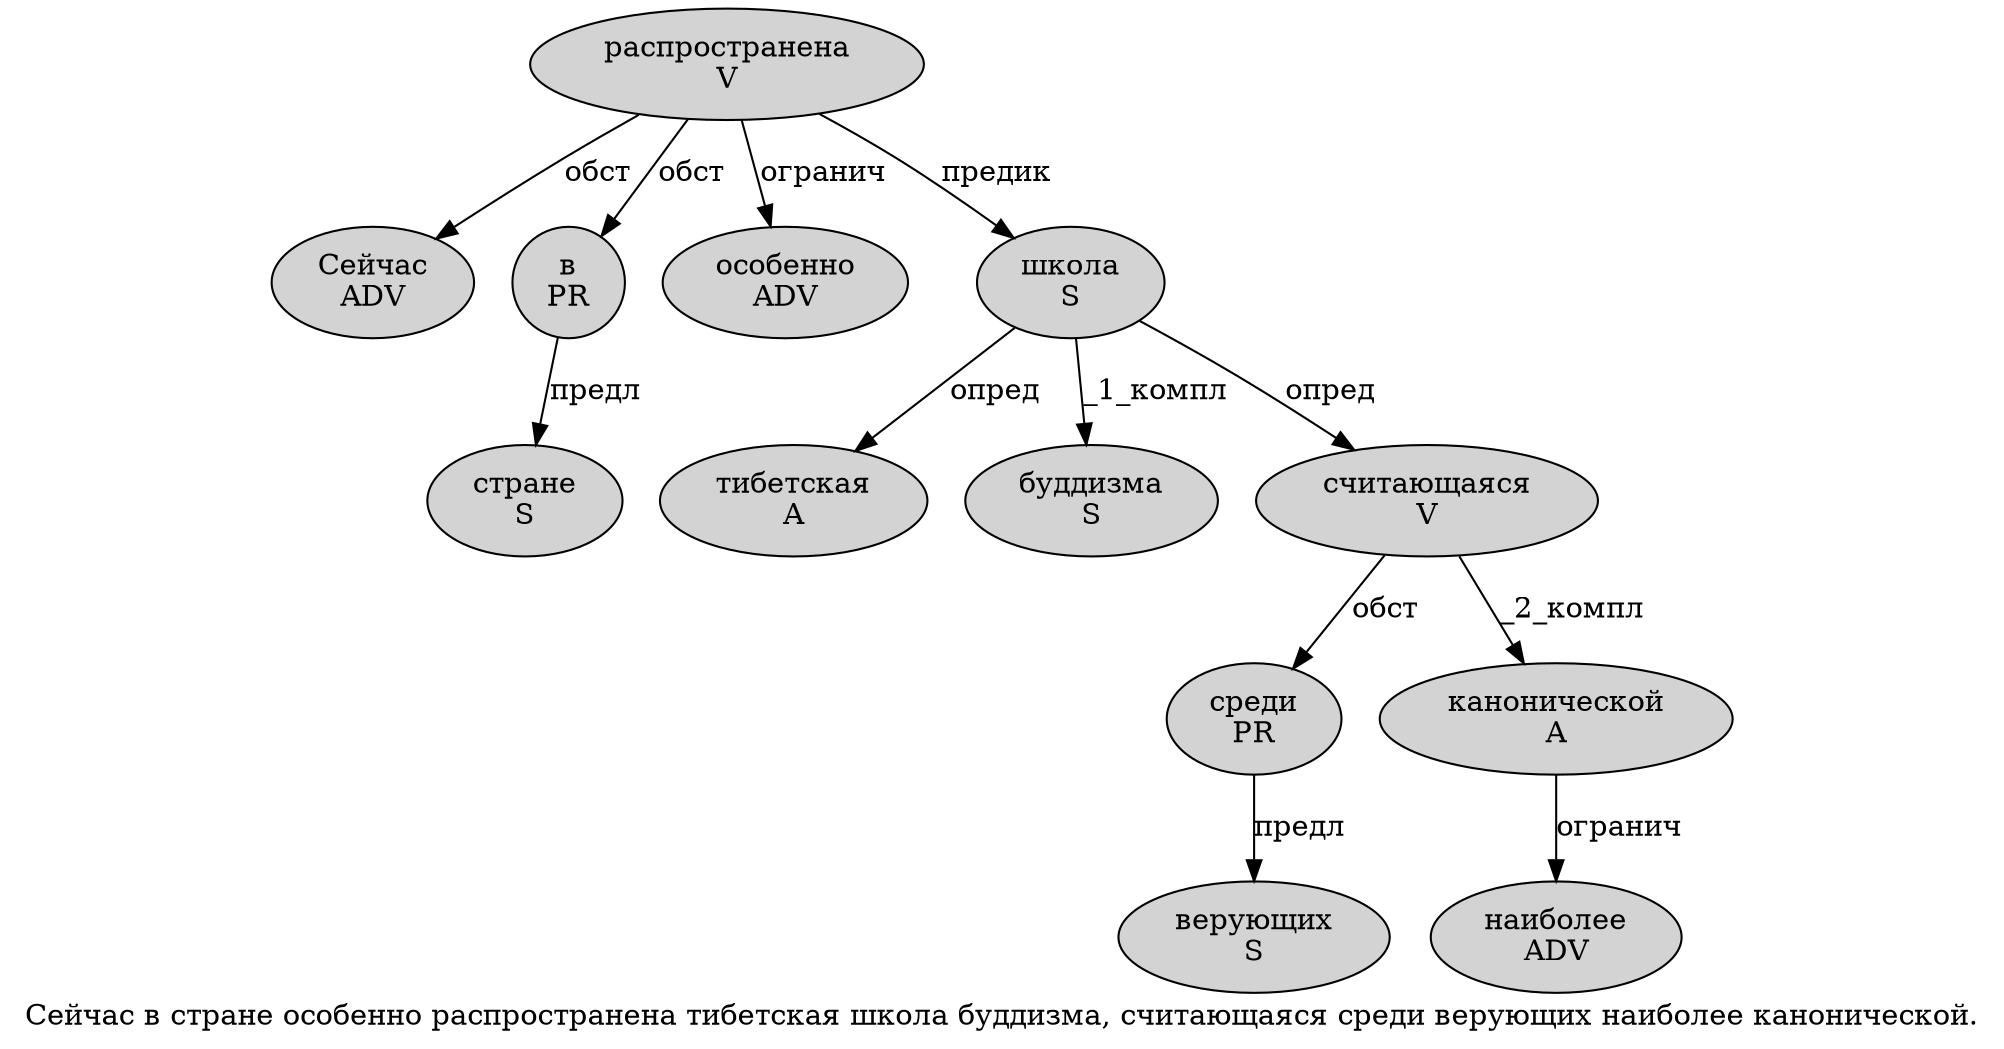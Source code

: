 digraph SENTENCE_1322 {
	graph [label="Сейчас в стране особенно распространена тибетская школа буддизма, считающаяся среди верующих наиболее канонической."]
	node [style=filled]
		0 [label="Сейчас
ADV" color="" fillcolor=lightgray penwidth=1 shape=ellipse]
		1 [label="в
PR" color="" fillcolor=lightgray penwidth=1 shape=ellipse]
		2 [label="стране
S" color="" fillcolor=lightgray penwidth=1 shape=ellipse]
		3 [label="особенно
ADV" color="" fillcolor=lightgray penwidth=1 shape=ellipse]
		4 [label="распространена
V" color="" fillcolor=lightgray penwidth=1 shape=ellipse]
		5 [label="тибетская
A" color="" fillcolor=lightgray penwidth=1 shape=ellipse]
		6 [label="школа
S" color="" fillcolor=lightgray penwidth=1 shape=ellipse]
		7 [label="буддизма
S" color="" fillcolor=lightgray penwidth=1 shape=ellipse]
		9 [label="считающаяся
V" color="" fillcolor=lightgray penwidth=1 shape=ellipse]
		10 [label="среди
PR" color="" fillcolor=lightgray penwidth=1 shape=ellipse]
		11 [label="верующих
S" color="" fillcolor=lightgray penwidth=1 shape=ellipse]
		12 [label="наиболее
ADV" color="" fillcolor=lightgray penwidth=1 shape=ellipse]
		13 [label="канонической
A" color="" fillcolor=lightgray penwidth=1 shape=ellipse]
			1 -> 2 [label="предл"]
			9 -> 10 [label="обст"]
			9 -> 13 [label="_2_компл"]
			4 -> 0 [label="обст"]
			4 -> 1 [label="обст"]
			4 -> 3 [label="огранич"]
			4 -> 6 [label="предик"]
			13 -> 12 [label="огранич"]
			10 -> 11 [label="предл"]
			6 -> 5 [label="опред"]
			6 -> 7 [label="_1_компл"]
			6 -> 9 [label="опред"]
}
